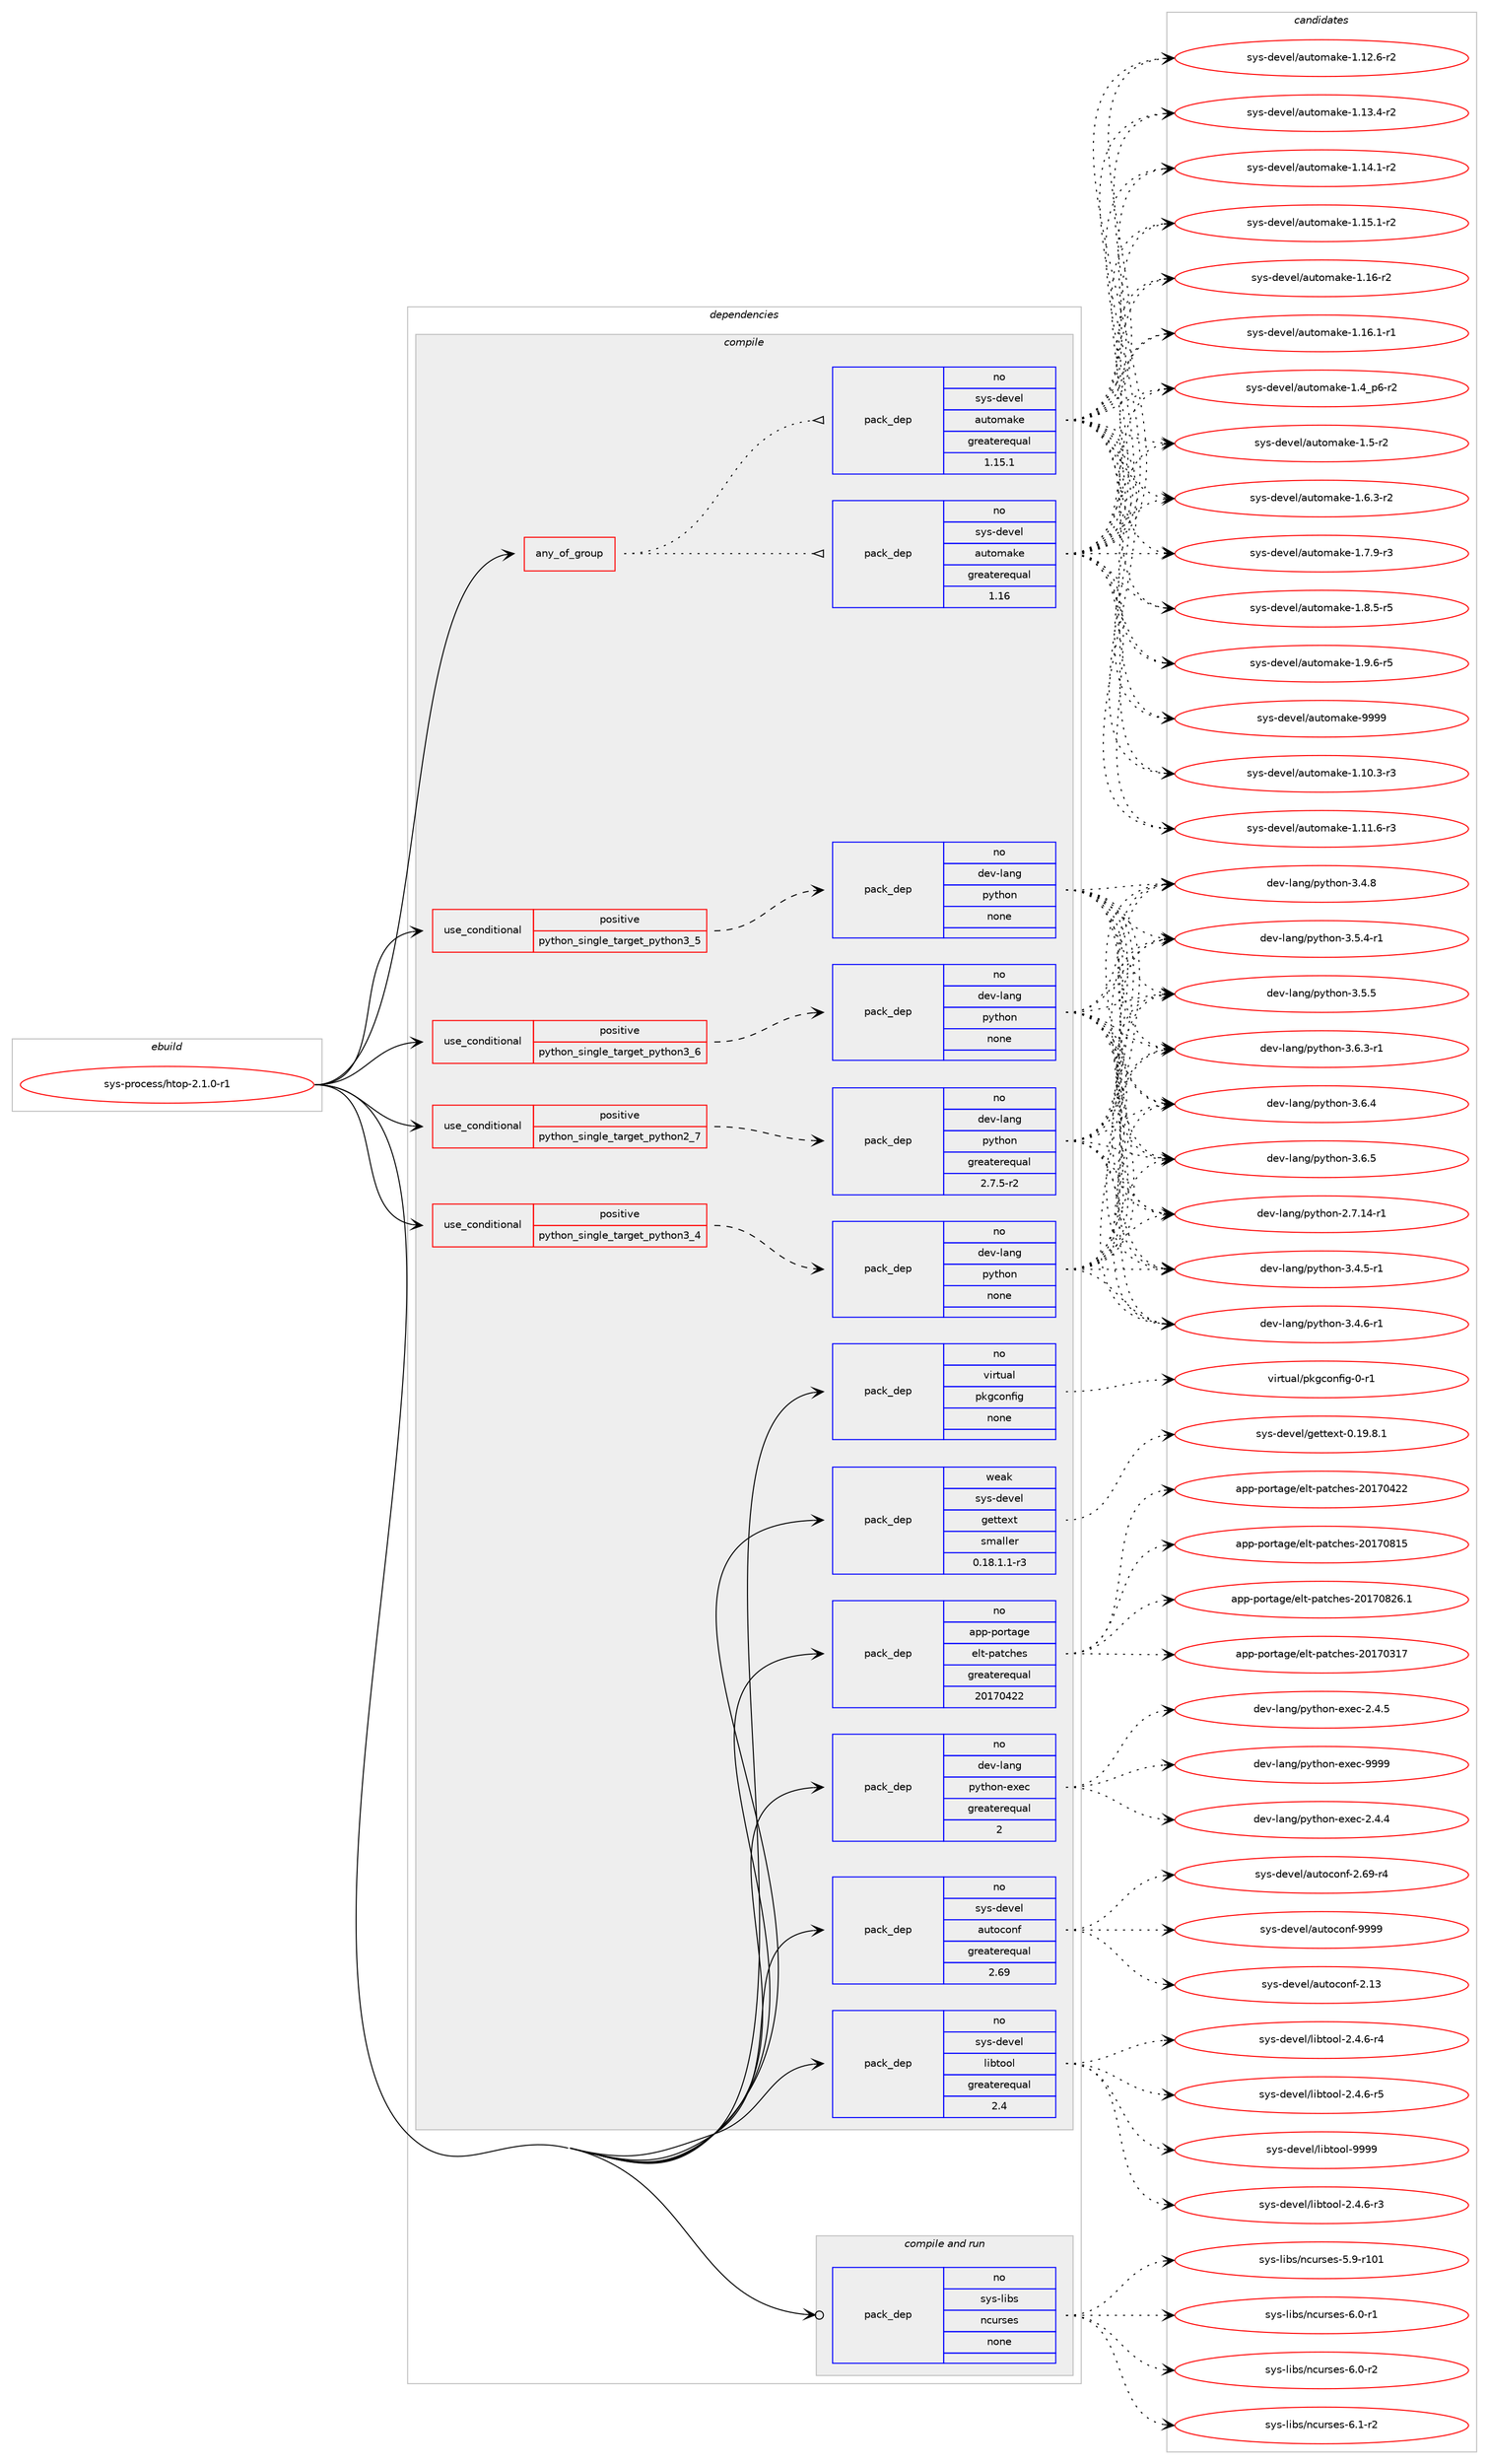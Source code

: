 digraph prolog {

# *************
# Graph options
# *************

newrank=true;
concentrate=true;
compound=true;
graph [rankdir=LR,fontname=Helvetica,fontsize=10,ranksep=1.5];#, ranksep=2.5, nodesep=0.2];
edge  [arrowhead=vee];
node  [fontname=Helvetica,fontsize=10];

# **********
# The ebuild
# **********

subgraph cluster_leftcol {
color=gray;
rank=same;
label=<<i>ebuild</i>>;
id [label="sys-process/htop-2.1.0-r1", color=red, width=4, href="../sys-process/htop-2.1.0-r1.svg"];
}

# ****************
# The dependencies
# ****************

subgraph cluster_midcol {
color=gray;
label=<<i>dependencies</i>>;
subgraph cluster_compile {
fillcolor="#eeeeee";
style=filled;
label=<<i>compile</i>>;
subgraph any80 {
dependency7400 [label=<<TABLE BORDER="0" CELLBORDER="1" CELLSPACING="0" CELLPADDING="4"><TR><TD CELLPADDING="10">any_of_group</TD></TR></TABLE>>, shape=none, color=red];subgraph pack6504 {
dependency7401 [label=<<TABLE BORDER="0" CELLBORDER="1" CELLSPACING="0" CELLPADDING="4" WIDTH="220"><TR><TD ROWSPAN="6" CELLPADDING="30">pack_dep</TD></TR><TR><TD WIDTH="110">no</TD></TR><TR><TD>sys-devel</TD></TR><TR><TD>automake</TD></TR><TR><TD>greaterequal</TD></TR><TR><TD>1.16</TD></TR></TABLE>>, shape=none, color=blue];
}
dependency7400:e -> dependency7401:w [weight=20,style="dotted",arrowhead="oinv"];
subgraph pack6505 {
dependency7402 [label=<<TABLE BORDER="0" CELLBORDER="1" CELLSPACING="0" CELLPADDING="4" WIDTH="220"><TR><TD ROWSPAN="6" CELLPADDING="30">pack_dep</TD></TR><TR><TD WIDTH="110">no</TD></TR><TR><TD>sys-devel</TD></TR><TR><TD>automake</TD></TR><TR><TD>greaterequal</TD></TR><TR><TD>1.15.1</TD></TR></TABLE>>, shape=none, color=blue];
}
dependency7400:e -> dependency7402:w [weight=20,style="dotted",arrowhead="oinv"];
}
id:e -> dependency7400:w [weight=20,style="solid",arrowhead="vee"];
subgraph cond817 {
dependency7403 [label=<<TABLE BORDER="0" CELLBORDER="1" CELLSPACING="0" CELLPADDING="4"><TR><TD ROWSPAN="3" CELLPADDING="10">use_conditional</TD></TR><TR><TD>positive</TD></TR><TR><TD>python_single_target_python2_7</TD></TR></TABLE>>, shape=none, color=red];
subgraph pack6506 {
dependency7404 [label=<<TABLE BORDER="0" CELLBORDER="1" CELLSPACING="0" CELLPADDING="4" WIDTH="220"><TR><TD ROWSPAN="6" CELLPADDING="30">pack_dep</TD></TR><TR><TD WIDTH="110">no</TD></TR><TR><TD>dev-lang</TD></TR><TR><TD>python</TD></TR><TR><TD>greaterequal</TD></TR><TR><TD>2.7.5-r2</TD></TR></TABLE>>, shape=none, color=blue];
}
dependency7403:e -> dependency7404:w [weight=20,style="dashed",arrowhead="vee"];
}
id:e -> dependency7403:w [weight=20,style="solid",arrowhead="vee"];
subgraph cond818 {
dependency7405 [label=<<TABLE BORDER="0" CELLBORDER="1" CELLSPACING="0" CELLPADDING="4"><TR><TD ROWSPAN="3" CELLPADDING="10">use_conditional</TD></TR><TR><TD>positive</TD></TR><TR><TD>python_single_target_python3_4</TD></TR></TABLE>>, shape=none, color=red];
subgraph pack6507 {
dependency7406 [label=<<TABLE BORDER="0" CELLBORDER="1" CELLSPACING="0" CELLPADDING="4" WIDTH="220"><TR><TD ROWSPAN="6" CELLPADDING="30">pack_dep</TD></TR><TR><TD WIDTH="110">no</TD></TR><TR><TD>dev-lang</TD></TR><TR><TD>python</TD></TR><TR><TD>none</TD></TR><TR><TD></TD></TR></TABLE>>, shape=none, color=blue];
}
dependency7405:e -> dependency7406:w [weight=20,style="dashed",arrowhead="vee"];
}
id:e -> dependency7405:w [weight=20,style="solid",arrowhead="vee"];
subgraph cond819 {
dependency7407 [label=<<TABLE BORDER="0" CELLBORDER="1" CELLSPACING="0" CELLPADDING="4"><TR><TD ROWSPAN="3" CELLPADDING="10">use_conditional</TD></TR><TR><TD>positive</TD></TR><TR><TD>python_single_target_python3_5</TD></TR></TABLE>>, shape=none, color=red];
subgraph pack6508 {
dependency7408 [label=<<TABLE BORDER="0" CELLBORDER="1" CELLSPACING="0" CELLPADDING="4" WIDTH="220"><TR><TD ROWSPAN="6" CELLPADDING="30">pack_dep</TD></TR><TR><TD WIDTH="110">no</TD></TR><TR><TD>dev-lang</TD></TR><TR><TD>python</TD></TR><TR><TD>none</TD></TR><TR><TD></TD></TR></TABLE>>, shape=none, color=blue];
}
dependency7407:e -> dependency7408:w [weight=20,style="dashed",arrowhead="vee"];
}
id:e -> dependency7407:w [weight=20,style="solid",arrowhead="vee"];
subgraph cond820 {
dependency7409 [label=<<TABLE BORDER="0" CELLBORDER="1" CELLSPACING="0" CELLPADDING="4"><TR><TD ROWSPAN="3" CELLPADDING="10">use_conditional</TD></TR><TR><TD>positive</TD></TR><TR><TD>python_single_target_python3_6</TD></TR></TABLE>>, shape=none, color=red];
subgraph pack6509 {
dependency7410 [label=<<TABLE BORDER="0" CELLBORDER="1" CELLSPACING="0" CELLPADDING="4" WIDTH="220"><TR><TD ROWSPAN="6" CELLPADDING="30">pack_dep</TD></TR><TR><TD WIDTH="110">no</TD></TR><TR><TD>dev-lang</TD></TR><TR><TD>python</TD></TR><TR><TD>none</TD></TR><TR><TD></TD></TR></TABLE>>, shape=none, color=blue];
}
dependency7409:e -> dependency7410:w [weight=20,style="dashed",arrowhead="vee"];
}
id:e -> dependency7409:w [weight=20,style="solid",arrowhead="vee"];
subgraph pack6510 {
dependency7411 [label=<<TABLE BORDER="0" CELLBORDER="1" CELLSPACING="0" CELLPADDING="4" WIDTH="220"><TR><TD ROWSPAN="6" CELLPADDING="30">pack_dep</TD></TR><TR><TD WIDTH="110">no</TD></TR><TR><TD>app-portage</TD></TR><TR><TD>elt-patches</TD></TR><TR><TD>greaterequal</TD></TR><TR><TD>20170422</TD></TR></TABLE>>, shape=none, color=blue];
}
id:e -> dependency7411:w [weight=20,style="solid",arrowhead="vee"];
subgraph pack6511 {
dependency7412 [label=<<TABLE BORDER="0" CELLBORDER="1" CELLSPACING="0" CELLPADDING="4" WIDTH="220"><TR><TD ROWSPAN="6" CELLPADDING="30">pack_dep</TD></TR><TR><TD WIDTH="110">no</TD></TR><TR><TD>dev-lang</TD></TR><TR><TD>python-exec</TD></TR><TR><TD>greaterequal</TD></TR><TR><TD>2</TD></TR></TABLE>>, shape=none, color=blue];
}
id:e -> dependency7412:w [weight=20,style="solid",arrowhead="vee"];
subgraph pack6512 {
dependency7413 [label=<<TABLE BORDER="0" CELLBORDER="1" CELLSPACING="0" CELLPADDING="4" WIDTH="220"><TR><TD ROWSPAN="6" CELLPADDING="30">pack_dep</TD></TR><TR><TD WIDTH="110">no</TD></TR><TR><TD>sys-devel</TD></TR><TR><TD>autoconf</TD></TR><TR><TD>greaterequal</TD></TR><TR><TD>2.69</TD></TR></TABLE>>, shape=none, color=blue];
}
id:e -> dependency7413:w [weight=20,style="solid",arrowhead="vee"];
subgraph pack6513 {
dependency7414 [label=<<TABLE BORDER="0" CELLBORDER="1" CELLSPACING="0" CELLPADDING="4" WIDTH="220"><TR><TD ROWSPAN="6" CELLPADDING="30">pack_dep</TD></TR><TR><TD WIDTH="110">no</TD></TR><TR><TD>sys-devel</TD></TR><TR><TD>libtool</TD></TR><TR><TD>greaterequal</TD></TR><TR><TD>2.4</TD></TR></TABLE>>, shape=none, color=blue];
}
id:e -> dependency7414:w [weight=20,style="solid",arrowhead="vee"];
subgraph pack6514 {
dependency7415 [label=<<TABLE BORDER="0" CELLBORDER="1" CELLSPACING="0" CELLPADDING="4" WIDTH="220"><TR><TD ROWSPAN="6" CELLPADDING="30">pack_dep</TD></TR><TR><TD WIDTH="110">no</TD></TR><TR><TD>virtual</TD></TR><TR><TD>pkgconfig</TD></TR><TR><TD>none</TD></TR><TR><TD></TD></TR></TABLE>>, shape=none, color=blue];
}
id:e -> dependency7415:w [weight=20,style="solid",arrowhead="vee"];
subgraph pack6515 {
dependency7416 [label=<<TABLE BORDER="0" CELLBORDER="1" CELLSPACING="0" CELLPADDING="4" WIDTH="220"><TR><TD ROWSPAN="6" CELLPADDING="30">pack_dep</TD></TR><TR><TD WIDTH="110">weak</TD></TR><TR><TD>sys-devel</TD></TR><TR><TD>gettext</TD></TR><TR><TD>smaller</TD></TR><TR><TD>0.18.1.1-r3</TD></TR></TABLE>>, shape=none, color=blue];
}
id:e -> dependency7416:w [weight=20,style="solid",arrowhead="vee"];
}
subgraph cluster_compileandrun {
fillcolor="#eeeeee";
style=filled;
label=<<i>compile and run</i>>;
subgraph pack6516 {
dependency7417 [label=<<TABLE BORDER="0" CELLBORDER="1" CELLSPACING="0" CELLPADDING="4" WIDTH="220"><TR><TD ROWSPAN="6" CELLPADDING="30">pack_dep</TD></TR><TR><TD WIDTH="110">no</TD></TR><TR><TD>sys-libs</TD></TR><TR><TD>ncurses</TD></TR><TR><TD>none</TD></TR><TR><TD></TD></TR></TABLE>>, shape=none, color=blue];
}
id:e -> dependency7417:w [weight=20,style="solid",arrowhead="odotvee"];
}
subgraph cluster_run {
fillcolor="#eeeeee";
style=filled;
label=<<i>run</i>>;
}
}

# **************
# The candidates
# **************

subgraph cluster_choices {
rank=same;
color=gray;
label=<<i>candidates</i>>;

subgraph choice6504 {
color=black;
nodesep=1;
choice11512111545100101118101108479711711611110997107101454946494846514511451 [label="sys-devel/automake-1.10.3-r3", color=red, width=4,href="../sys-devel/automake-1.10.3-r3.svg"];
choice11512111545100101118101108479711711611110997107101454946494946544511451 [label="sys-devel/automake-1.11.6-r3", color=red, width=4,href="../sys-devel/automake-1.11.6-r3.svg"];
choice11512111545100101118101108479711711611110997107101454946495046544511450 [label="sys-devel/automake-1.12.6-r2", color=red, width=4,href="../sys-devel/automake-1.12.6-r2.svg"];
choice11512111545100101118101108479711711611110997107101454946495146524511450 [label="sys-devel/automake-1.13.4-r2", color=red, width=4,href="../sys-devel/automake-1.13.4-r2.svg"];
choice11512111545100101118101108479711711611110997107101454946495246494511450 [label="sys-devel/automake-1.14.1-r2", color=red, width=4,href="../sys-devel/automake-1.14.1-r2.svg"];
choice11512111545100101118101108479711711611110997107101454946495346494511450 [label="sys-devel/automake-1.15.1-r2", color=red, width=4,href="../sys-devel/automake-1.15.1-r2.svg"];
choice1151211154510010111810110847971171161111099710710145494649544511450 [label="sys-devel/automake-1.16-r2", color=red, width=4,href="../sys-devel/automake-1.16-r2.svg"];
choice11512111545100101118101108479711711611110997107101454946495446494511449 [label="sys-devel/automake-1.16.1-r1", color=red, width=4,href="../sys-devel/automake-1.16.1-r1.svg"];
choice115121115451001011181011084797117116111109971071014549465295112544511450 [label="sys-devel/automake-1.4_p6-r2", color=red, width=4,href="../sys-devel/automake-1.4_p6-r2.svg"];
choice11512111545100101118101108479711711611110997107101454946534511450 [label="sys-devel/automake-1.5-r2", color=red, width=4,href="../sys-devel/automake-1.5-r2.svg"];
choice115121115451001011181011084797117116111109971071014549465446514511450 [label="sys-devel/automake-1.6.3-r2", color=red, width=4,href="../sys-devel/automake-1.6.3-r2.svg"];
choice115121115451001011181011084797117116111109971071014549465546574511451 [label="sys-devel/automake-1.7.9-r3", color=red, width=4,href="../sys-devel/automake-1.7.9-r3.svg"];
choice115121115451001011181011084797117116111109971071014549465646534511453 [label="sys-devel/automake-1.8.5-r5", color=red, width=4,href="../sys-devel/automake-1.8.5-r5.svg"];
choice115121115451001011181011084797117116111109971071014549465746544511453 [label="sys-devel/automake-1.9.6-r5", color=red, width=4,href="../sys-devel/automake-1.9.6-r5.svg"];
choice115121115451001011181011084797117116111109971071014557575757 [label="sys-devel/automake-9999", color=red, width=4,href="../sys-devel/automake-9999.svg"];
dependency7401:e -> choice11512111545100101118101108479711711611110997107101454946494846514511451:w [style=dotted,weight="100"];
dependency7401:e -> choice11512111545100101118101108479711711611110997107101454946494946544511451:w [style=dotted,weight="100"];
dependency7401:e -> choice11512111545100101118101108479711711611110997107101454946495046544511450:w [style=dotted,weight="100"];
dependency7401:e -> choice11512111545100101118101108479711711611110997107101454946495146524511450:w [style=dotted,weight="100"];
dependency7401:e -> choice11512111545100101118101108479711711611110997107101454946495246494511450:w [style=dotted,weight="100"];
dependency7401:e -> choice11512111545100101118101108479711711611110997107101454946495346494511450:w [style=dotted,weight="100"];
dependency7401:e -> choice1151211154510010111810110847971171161111099710710145494649544511450:w [style=dotted,weight="100"];
dependency7401:e -> choice11512111545100101118101108479711711611110997107101454946495446494511449:w [style=dotted,weight="100"];
dependency7401:e -> choice115121115451001011181011084797117116111109971071014549465295112544511450:w [style=dotted,weight="100"];
dependency7401:e -> choice11512111545100101118101108479711711611110997107101454946534511450:w [style=dotted,weight="100"];
dependency7401:e -> choice115121115451001011181011084797117116111109971071014549465446514511450:w [style=dotted,weight="100"];
dependency7401:e -> choice115121115451001011181011084797117116111109971071014549465546574511451:w [style=dotted,weight="100"];
dependency7401:e -> choice115121115451001011181011084797117116111109971071014549465646534511453:w [style=dotted,weight="100"];
dependency7401:e -> choice115121115451001011181011084797117116111109971071014549465746544511453:w [style=dotted,weight="100"];
dependency7401:e -> choice115121115451001011181011084797117116111109971071014557575757:w [style=dotted,weight="100"];
}
subgraph choice6505 {
color=black;
nodesep=1;
choice11512111545100101118101108479711711611110997107101454946494846514511451 [label="sys-devel/automake-1.10.3-r3", color=red, width=4,href="../sys-devel/automake-1.10.3-r3.svg"];
choice11512111545100101118101108479711711611110997107101454946494946544511451 [label="sys-devel/automake-1.11.6-r3", color=red, width=4,href="../sys-devel/automake-1.11.6-r3.svg"];
choice11512111545100101118101108479711711611110997107101454946495046544511450 [label="sys-devel/automake-1.12.6-r2", color=red, width=4,href="../sys-devel/automake-1.12.6-r2.svg"];
choice11512111545100101118101108479711711611110997107101454946495146524511450 [label="sys-devel/automake-1.13.4-r2", color=red, width=4,href="../sys-devel/automake-1.13.4-r2.svg"];
choice11512111545100101118101108479711711611110997107101454946495246494511450 [label="sys-devel/automake-1.14.1-r2", color=red, width=4,href="../sys-devel/automake-1.14.1-r2.svg"];
choice11512111545100101118101108479711711611110997107101454946495346494511450 [label="sys-devel/automake-1.15.1-r2", color=red, width=4,href="../sys-devel/automake-1.15.1-r2.svg"];
choice1151211154510010111810110847971171161111099710710145494649544511450 [label="sys-devel/automake-1.16-r2", color=red, width=4,href="../sys-devel/automake-1.16-r2.svg"];
choice11512111545100101118101108479711711611110997107101454946495446494511449 [label="sys-devel/automake-1.16.1-r1", color=red, width=4,href="../sys-devel/automake-1.16.1-r1.svg"];
choice115121115451001011181011084797117116111109971071014549465295112544511450 [label="sys-devel/automake-1.4_p6-r2", color=red, width=4,href="../sys-devel/automake-1.4_p6-r2.svg"];
choice11512111545100101118101108479711711611110997107101454946534511450 [label="sys-devel/automake-1.5-r2", color=red, width=4,href="../sys-devel/automake-1.5-r2.svg"];
choice115121115451001011181011084797117116111109971071014549465446514511450 [label="sys-devel/automake-1.6.3-r2", color=red, width=4,href="../sys-devel/automake-1.6.3-r2.svg"];
choice115121115451001011181011084797117116111109971071014549465546574511451 [label="sys-devel/automake-1.7.9-r3", color=red, width=4,href="../sys-devel/automake-1.7.9-r3.svg"];
choice115121115451001011181011084797117116111109971071014549465646534511453 [label="sys-devel/automake-1.8.5-r5", color=red, width=4,href="../sys-devel/automake-1.8.5-r5.svg"];
choice115121115451001011181011084797117116111109971071014549465746544511453 [label="sys-devel/automake-1.9.6-r5", color=red, width=4,href="../sys-devel/automake-1.9.6-r5.svg"];
choice115121115451001011181011084797117116111109971071014557575757 [label="sys-devel/automake-9999", color=red, width=4,href="../sys-devel/automake-9999.svg"];
dependency7402:e -> choice11512111545100101118101108479711711611110997107101454946494846514511451:w [style=dotted,weight="100"];
dependency7402:e -> choice11512111545100101118101108479711711611110997107101454946494946544511451:w [style=dotted,weight="100"];
dependency7402:e -> choice11512111545100101118101108479711711611110997107101454946495046544511450:w [style=dotted,weight="100"];
dependency7402:e -> choice11512111545100101118101108479711711611110997107101454946495146524511450:w [style=dotted,weight="100"];
dependency7402:e -> choice11512111545100101118101108479711711611110997107101454946495246494511450:w [style=dotted,weight="100"];
dependency7402:e -> choice11512111545100101118101108479711711611110997107101454946495346494511450:w [style=dotted,weight="100"];
dependency7402:e -> choice1151211154510010111810110847971171161111099710710145494649544511450:w [style=dotted,weight="100"];
dependency7402:e -> choice11512111545100101118101108479711711611110997107101454946495446494511449:w [style=dotted,weight="100"];
dependency7402:e -> choice115121115451001011181011084797117116111109971071014549465295112544511450:w [style=dotted,weight="100"];
dependency7402:e -> choice11512111545100101118101108479711711611110997107101454946534511450:w [style=dotted,weight="100"];
dependency7402:e -> choice115121115451001011181011084797117116111109971071014549465446514511450:w [style=dotted,weight="100"];
dependency7402:e -> choice115121115451001011181011084797117116111109971071014549465546574511451:w [style=dotted,weight="100"];
dependency7402:e -> choice115121115451001011181011084797117116111109971071014549465646534511453:w [style=dotted,weight="100"];
dependency7402:e -> choice115121115451001011181011084797117116111109971071014549465746544511453:w [style=dotted,weight="100"];
dependency7402:e -> choice115121115451001011181011084797117116111109971071014557575757:w [style=dotted,weight="100"];
}
subgraph choice6506 {
color=black;
nodesep=1;
choice100101118451089711010347112121116104111110455046554649524511449 [label="dev-lang/python-2.7.14-r1", color=red, width=4,href="../dev-lang/python-2.7.14-r1.svg"];
choice1001011184510897110103471121211161041111104551465246534511449 [label="dev-lang/python-3.4.5-r1", color=red, width=4,href="../dev-lang/python-3.4.5-r1.svg"];
choice1001011184510897110103471121211161041111104551465246544511449 [label="dev-lang/python-3.4.6-r1", color=red, width=4,href="../dev-lang/python-3.4.6-r1.svg"];
choice100101118451089711010347112121116104111110455146524656 [label="dev-lang/python-3.4.8", color=red, width=4,href="../dev-lang/python-3.4.8.svg"];
choice1001011184510897110103471121211161041111104551465346524511449 [label="dev-lang/python-3.5.4-r1", color=red, width=4,href="../dev-lang/python-3.5.4-r1.svg"];
choice100101118451089711010347112121116104111110455146534653 [label="dev-lang/python-3.5.5", color=red, width=4,href="../dev-lang/python-3.5.5.svg"];
choice1001011184510897110103471121211161041111104551465446514511449 [label="dev-lang/python-3.6.3-r1", color=red, width=4,href="../dev-lang/python-3.6.3-r1.svg"];
choice100101118451089711010347112121116104111110455146544652 [label="dev-lang/python-3.6.4", color=red, width=4,href="../dev-lang/python-3.6.4.svg"];
choice100101118451089711010347112121116104111110455146544653 [label="dev-lang/python-3.6.5", color=red, width=4,href="../dev-lang/python-3.6.5.svg"];
dependency7404:e -> choice100101118451089711010347112121116104111110455046554649524511449:w [style=dotted,weight="100"];
dependency7404:e -> choice1001011184510897110103471121211161041111104551465246534511449:w [style=dotted,weight="100"];
dependency7404:e -> choice1001011184510897110103471121211161041111104551465246544511449:w [style=dotted,weight="100"];
dependency7404:e -> choice100101118451089711010347112121116104111110455146524656:w [style=dotted,weight="100"];
dependency7404:e -> choice1001011184510897110103471121211161041111104551465346524511449:w [style=dotted,weight="100"];
dependency7404:e -> choice100101118451089711010347112121116104111110455146534653:w [style=dotted,weight="100"];
dependency7404:e -> choice1001011184510897110103471121211161041111104551465446514511449:w [style=dotted,weight="100"];
dependency7404:e -> choice100101118451089711010347112121116104111110455146544652:w [style=dotted,weight="100"];
dependency7404:e -> choice100101118451089711010347112121116104111110455146544653:w [style=dotted,weight="100"];
}
subgraph choice6507 {
color=black;
nodesep=1;
choice100101118451089711010347112121116104111110455046554649524511449 [label="dev-lang/python-2.7.14-r1", color=red, width=4,href="../dev-lang/python-2.7.14-r1.svg"];
choice1001011184510897110103471121211161041111104551465246534511449 [label="dev-lang/python-3.4.5-r1", color=red, width=4,href="../dev-lang/python-3.4.5-r1.svg"];
choice1001011184510897110103471121211161041111104551465246544511449 [label="dev-lang/python-3.4.6-r1", color=red, width=4,href="../dev-lang/python-3.4.6-r1.svg"];
choice100101118451089711010347112121116104111110455146524656 [label="dev-lang/python-3.4.8", color=red, width=4,href="../dev-lang/python-3.4.8.svg"];
choice1001011184510897110103471121211161041111104551465346524511449 [label="dev-lang/python-3.5.4-r1", color=red, width=4,href="../dev-lang/python-3.5.4-r1.svg"];
choice100101118451089711010347112121116104111110455146534653 [label="dev-lang/python-3.5.5", color=red, width=4,href="../dev-lang/python-3.5.5.svg"];
choice1001011184510897110103471121211161041111104551465446514511449 [label="dev-lang/python-3.6.3-r1", color=red, width=4,href="../dev-lang/python-3.6.3-r1.svg"];
choice100101118451089711010347112121116104111110455146544652 [label="dev-lang/python-3.6.4", color=red, width=4,href="../dev-lang/python-3.6.4.svg"];
choice100101118451089711010347112121116104111110455146544653 [label="dev-lang/python-3.6.5", color=red, width=4,href="../dev-lang/python-3.6.5.svg"];
dependency7406:e -> choice100101118451089711010347112121116104111110455046554649524511449:w [style=dotted,weight="100"];
dependency7406:e -> choice1001011184510897110103471121211161041111104551465246534511449:w [style=dotted,weight="100"];
dependency7406:e -> choice1001011184510897110103471121211161041111104551465246544511449:w [style=dotted,weight="100"];
dependency7406:e -> choice100101118451089711010347112121116104111110455146524656:w [style=dotted,weight="100"];
dependency7406:e -> choice1001011184510897110103471121211161041111104551465346524511449:w [style=dotted,weight="100"];
dependency7406:e -> choice100101118451089711010347112121116104111110455146534653:w [style=dotted,weight="100"];
dependency7406:e -> choice1001011184510897110103471121211161041111104551465446514511449:w [style=dotted,weight="100"];
dependency7406:e -> choice100101118451089711010347112121116104111110455146544652:w [style=dotted,weight="100"];
dependency7406:e -> choice100101118451089711010347112121116104111110455146544653:w [style=dotted,weight="100"];
}
subgraph choice6508 {
color=black;
nodesep=1;
choice100101118451089711010347112121116104111110455046554649524511449 [label="dev-lang/python-2.7.14-r1", color=red, width=4,href="../dev-lang/python-2.7.14-r1.svg"];
choice1001011184510897110103471121211161041111104551465246534511449 [label="dev-lang/python-3.4.5-r1", color=red, width=4,href="../dev-lang/python-3.4.5-r1.svg"];
choice1001011184510897110103471121211161041111104551465246544511449 [label="dev-lang/python-3.4.6-r1", color=red, width=4,href="../dev-lang/python-3.4.6-r1.svg"];
choice100101118451089711010347112121116104111110455146524656 [label="dev-lang/python-3.4.8", color=red, width=4,href="../dev-lang/python-3.4.8.svg"];
choice1001011184510897110103471121211161041111104551465346524511449 [label="dev-lang/python-3.5.4-r1", color=red, width=4,href="../dev-lang/python-3.5.4-r1.svg"];
choice100101118451089711010347112121116104111110455146534653 [label="dev-lang/python-3.5.5", color=red, width=4,href="../dev-lang/python-3.5.5.svg"];
choice1001011184510897110103471121211161041111104551465446514511449 [label="dev-lang/python-3.6.3-r1", color=red, width=4,href="../dev-lang/python-3.6.3-r1.svg"];
choice100101118451089711010347112121116104111110455146544652 [label="dev-lang/python-3.6.4", color=red, width=4,href="../dev-lang/python-3.6.4.svg"];
choice100101118451089711010347112121116104111110455146544653 [label="dev-lang/python-3.6.5", color=red, width=4,href="../dev-lang/python-3.6.5.svg"];
dependency7408:e -> choice100101118451089711010347112121116104111110455046554649524511449:w [style=dotted,weight="100"];
dependency7408:e -> choice1001011184510897110103471121211161041111104551465246534511449:w [style=dotted,weight="100"];
dependency7408:e -> choice1001011184510897110103471121211161041111104551465246544511449:w [style=dotted,weight="100"];
dependency7408:e -> choice100101118451089711010347112121116104111110455146524656:w [style=dotted,weight="100"];
dependency7408:e -> choice1001011184510897110103471121211161041111104551465346524511449:w [style=dotted,weight="100"];
dependency7408:e -> choice100101118451089711010347112121116104111110455146534653:w [style=dotted,weight="100"];
dependency7408:e -> choice1001011184510897110103471121211161041111104551465446514511449:w [style=dotted,weight="100"];
dependency7408:e -> choice100101118451089711010347112121116104111110455146544652:w [style=dotted,weight="100"];
dependency7408:e -> choice100101118451089711010347112121116104111110455146544653:w [style=dotted,weight="100"];
}
subgraph choice6509 {
color=black;
nodesep=1;
choice100101118451089711010347112121116104111110455046554649524511449 [label="dev-lang/python-2.7.14-r1", color=red, width=4,href="../dev-lang/python-2.7.14-r1.svg"];
choice1001011184510897110103471121211161041111104551465246534511449 [label="dev-lang/python-3.4.5-r1", color=red, width=4,href="../dev-lang/python-3.4.5-r1.svg"];
choice1001011184510897110103471121211161041111104551465246544511449 [label="dev-lang/python-3.4.6-r1", color=red, width=4,href="../dev-lang/python-3.4.6-r1.svg"];
choice100101118451089711010347112121116104111110455146524656 [label="dev-lang/python-3.4.8", color=red, width=4,href="../dev-lang/python-3.4.8.svg"];
choice1001011184510897110103471121211161041111104551465346524511449 [label="dev-lang/python-3.5.4-r1", color=red, width=4,href="../dev-lang/python-3.5.4-r1.svg"];
choice100101118451089711010347112121116104111110455146534653 [label="dev-lang/python-3.5.5", color=red, width=4,href="../dev-lang/python-3.5.5.svg"];
choice1001011184510897110103471121211161041111104551465446514511449 [label="dev-lang/python-3.6.3-r1", color=red, width=4,href="../dev-lang/python-3.6.3-r1.svg"];
choice100101118451089711010347112121116104111110455146544652 [label="dev-lang/python-3.6.4", color=red, width=4,href="../dev-lang/python-3.6.4.svg"];
choice100101118451089711010347112121116104111110455146544653 [label="dev-lang/python-3.6.5", color=red, width=4,href="../dev-lang/python-3.6.5.svg"];
dependency7410:e -> choice100101118451089711010347112121116104111110455046554649524511449:w [style=dotted,weight="100"];
dependency7410:e -> choice1001011184510897110103471121211161041111104551465246534511449:w [style=dotted,weight="100"];
dependency7410:e -> choice1001011184510897110103471121211161041111104551465246544511449:w [style=dotted,weight="100"];
dependency7410:e -> choice100101118451089711010347112121116104111110455146524656:w [style=dotted,weight="100"];
dependency7410:e -> choice1001011184510897110103471121211161041111104551465346524511449:w [style=dotted,weight="100"];
dependency7410:e -> choice100101118451089711010347112121116104111110455146534653:w [style=dotted,weight="100"];
dependency7410:e -> choice1001011184510897110103471121211161041111104551465446514511449:w [style=dotted,weight="100"];
dependency7410:e -> choice100101118451089711010347112121116104111110455146544652:w [style=dotted,weight="100"];
dependency7410:e -> choice100101118451089711010347112121116104111110455146544653:w [style=dotted,weight="100"];
}
subgraph choice6510 {
color=black;
nodesep=1;
choice97112112451121111141169710310147101108116451129711699104101115455048495548514955 [label="app-portage/elt-patches-20170317", color=red, width=4,href="../app-portage/elt-patches-20170317.svg"];
choice97112112451121111141169710310147101108116451129711699104101115455048495548525050 [label="app-portage/elt-patches-20170422", color=red, width=4,href="../app-portage/elt-patches-20170422.svg"];
choice97112112451121111141169710310147101108116451129711699104101115455048495548564953 [label="app-portage/elt-patches-20170815", color=red, width=4,href="../app-portage/elt-patches-20170815.svg"];
choice971121124511211111411697103101471011081164511297116991041011154550484955485650544649 [label="app-portage/elt-patches-20170826.1", color=red, width=4,href="../app-portage/elt-patches-20170826.1.svg"];
dependency7411:e -> choice97112112451121111141169710310147101108116451129711699104101115455048495548514955:w [style=dotted,weight="100"];
dependency7411:e -> choice97112112451121111141169710310147101108116451129711699104101115455048495548525050:w [style=dotted,weight="100"];
dependency7411:e -> choice97112112451121111141169710310147101108116451129711699104101115455048495548564953:w [style=dotted,weight="100"];
dependency7411:e -> choice971121124511211111411697103101471011081164511297116991041011154550484955485650544649:w [style=dotted,weight="100"];
}
subgraph choice6511 {
color=black;
nodesep=1;
choice1001011184510897110103471121211161041111104510112010199455046524652 [label="dev-lang/python-exec-2.4.4", color=red, width=4,href="../dev-lang/python-exec-2.4.4.svg"];
choice1001011184510897110103471121211161041111104510112010199455046524653 [label="dev-lang/python-exec-2.4.5", color=red, width=4,href="../dev-lang/python-exec-2.4.5.svg"];
choice10010111845108971101034711212111610411111045101120101994557575757 [label="dev-lang/python-exec-9999", color=red, width=4,href="../dev-lang/python-exec-9999.svg"];
dependency7412:e -> choice1001011184510897110103471121211161041111104510112010199455046524652:w [style=dotted,weight="100"];
dependency7412:e -> choice1001011184510897110103471121211161041111104510112010199455046524653:w [style=dotted,weight="100"];
dependency7412:e -> choice10010111845108971101034711212111610411111045101120101994557575757:w [style=dotted,weight="100"];
}
subgraph choice6512 {
color=black;
nodesep=1;
choice115121115451001011181011084797117116111991111101024550464951 [label="sys-devel/autoconf-2.13", color=red, width=4,href="../sys-devel/autoconf-2.13.svg"];
choice1151211154510010111810110847971171161119911111010245504654574511452 [label="sys-devel/autoconf-2.69-r4", color=red, width=4,href="../sys-devel/autoconf-2.69-r4.svg"];
choice115121115451001011181011084797117116111991111101024557575757 [label="sys-devel/autoconf-9999", color=red, width=4,href="../sys-devel/autoconf-9999.svg"];
dependency7413:e -> choice115121115451001011181011084797117116111991111101024550464951:w [style=dotted,weight="100"];
dependency7413:e -> choice1151211154510010111810110847971171161119911111010245504654574511452:w [style=dotted,weight="100"];
dependency7413:e -> choice115121115451001011181011084797117116111991111101024557575757:w [style=dotted,weight="100"];
}
subgraph choice6513 {
color=black;
nodesep=1;
choice1151211154510010111810110847108105981161111111084550465246544511451 [label="sys-devel/libtool-2.4.6-r3", color=red, width=4,href="../sys-devel/libtool-2.4.6-r3.svg"];
choice1151211154510010111810110847108105981161111111084550465246544511452 [label="sys-devel/libtool-2.4.6-r4", color=red, width=4,href="../sys-devel/libtool-2.4.6-r4.svg"];
choice1151211154510010111810110847108105981161111111084550465246544511453 [label="sys-devel/libtool-2.4.6-r5", color=red, width=4,href="../sys-devel/libtool-2.4.6-r5.svg"];
choice1151211154510010111810110847108105981161111111084557575757 [label="sys-devel/libtool-9999", color=red, width=4,href="../sys-devel/libtool-9999.svg"];
dependency7414:e -> choice1151211154510010111810110847108105981161111111084550465246544511451:w [style=dotted,weight="100"];
dependency7414:e -> choice1151211154510010111810110847108105981161111111084550465246544511452:w [style=dotted,weight="100"];
dependency7414:e -> choice1151211154510010111810110847108105981161111111084550465246544511453:w [style=dotted,weight="100"];
dependency7414:e -> choice1151211154510010111810110847108105981161111111084557575757:w [style=dotted,weight="100"];
}
subgraph choice6514 {
color=black;
nodesep=1;
choice11810511411611797108471121071039911111010210510345484511449 [label="virtual/pkgconfig-0-r1", color=red, width=4,href="../virtual/pkgconfig-0-r1.svg"];
dependency7415:e -> choice11810511411611797108471121071039911111010210510345484511449:w [style=dotted,weight="100"];
}
subgraph choice6515 {
color=black;
nodesep=1;
choice1151211154510010111810110847103101116116101120116454846495746564649 [label="sys-devel/gettext-0.19.8.1", color=red, width=4,href="../sys-devel/gettext-0.19.8.1.svg"];
dependency7416:e -> choice1151211154510010111810110847103101116116101120116454846495746564649:w [style=dotted,weight="100"];
}
subgraph choice6516 {
color=black;
nodesep=1;
choice115121115451081059811547110991171141151011154553465745114494849 [label="sys-libs/ncurses-5.9-r101", color=red, width=4,href="../sys-libs/ncurses-5.9-r101.svg"];
choice11512111545108105981154711099117114115101115455446484511449 [label="sys-libs/ncurses-6.0-r1", color=red, width=4,href="../sys-libs/ncurses-6.0-r1.svg"];
choice11512111545108105981154711099117114115101115455446484511450 [label="sys-libs/ncurses-6.0-r2", color=red, width=4,href="../sys-libs/ncurses-6.0-r2.svg"];
choice11512111545108105981154711099117114115101115455446494511450 [label="sys-libs/ncurses-6.1-r2", color=red, width=4,href="../sys-libs/ncurses-6.1-r2.svg"];
dependency7417:e -> choice115121115451081059811547110991171141151011154553465745114494849:w [style=dotted,weight="100"];
dependency7417:e -> choice11512111545108105981154711099117114115101115455446484511449:w [style=dotted,weight="100"];
dependency7417:e -> choice11512111545108105981154711099117114115101115455446484511450:w [style=dotted,weight="100"];
dependency7417:e -> choice11512111545108105981154711099117114115101115455446494511450:w [style=dotted,weight="100"];
}
}

}
